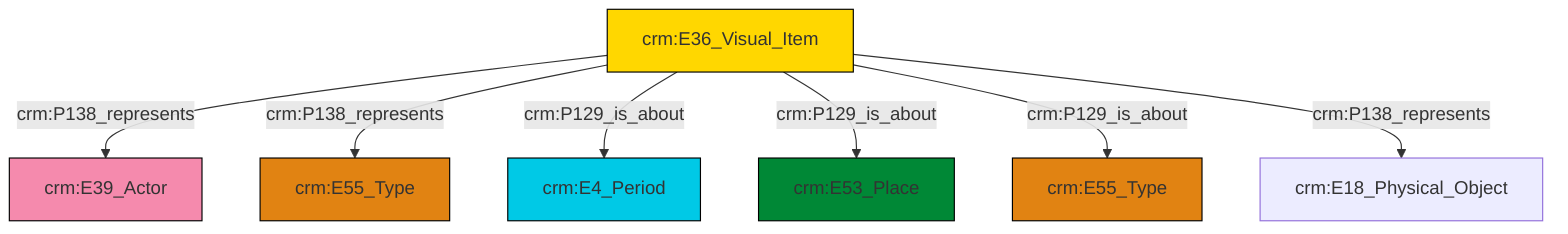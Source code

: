 graph TD
classDef Literal fill:#f2f2f2,stroke:#000000;
classDef CRM_Entity fill:#FFFFFF,stroke:#000000;
classDef Temporal_Entity fill:#00C9E6, stroke:#000000;
classDef Type fill:#E18312, stroke:#000000;
classDef Time-Span fill:#2C9C91, stroke:#000000;
classDef Appellation fill:#FFEB7F, stroke:#000000;
classDef Place fill:#008836, stroke:#000000;
classDef Persistent_Item fill:#B266B2, stroke:#000000;
classDef Conceptual_Object fill:#FFD700, stroke:#000000;
classDef Physical_Thing fill:#D2B48C, stroke:#000000;
classDef Actor fill:#f58aad, stroke:#000000;
classDef PC_Classes fill:#4ce600, stroke:#000000;
classDef Multi fill:#cccccc,stroke:#000000;

8["crm:E36_Visual_Item"]:::Conceptual_Object -->|crm:P138_represents| 9["crm:E39_Actor"]:::Actor
8["crm:E36_Visual_Item"]:::Conceptual_Object -->|crm:P138_represents| 10["crm:E55_Type"]:::Type
8["crm:E36_Visual_Item"]:::Conceptual_Object -->|crm:P129_is_about| 2["crm:E4_Period"]:::Temporal_Entity
8["crm:E36_Visual_Item"]:::Conceptual_Object -->|crm:P129_is_about| 4["crm:E53_Place"]:::Place
8["crm:E36_Visual_Item"]:::Conceptual_Object -->|crm:P129_is_about| 0["crm:E55_Type"]:::Type
8["crm:E36_Visual_Item"]:::Conceptual_Object -->|crm:P138_represents| 6["crm:E18_Physical_Object"]:::Default